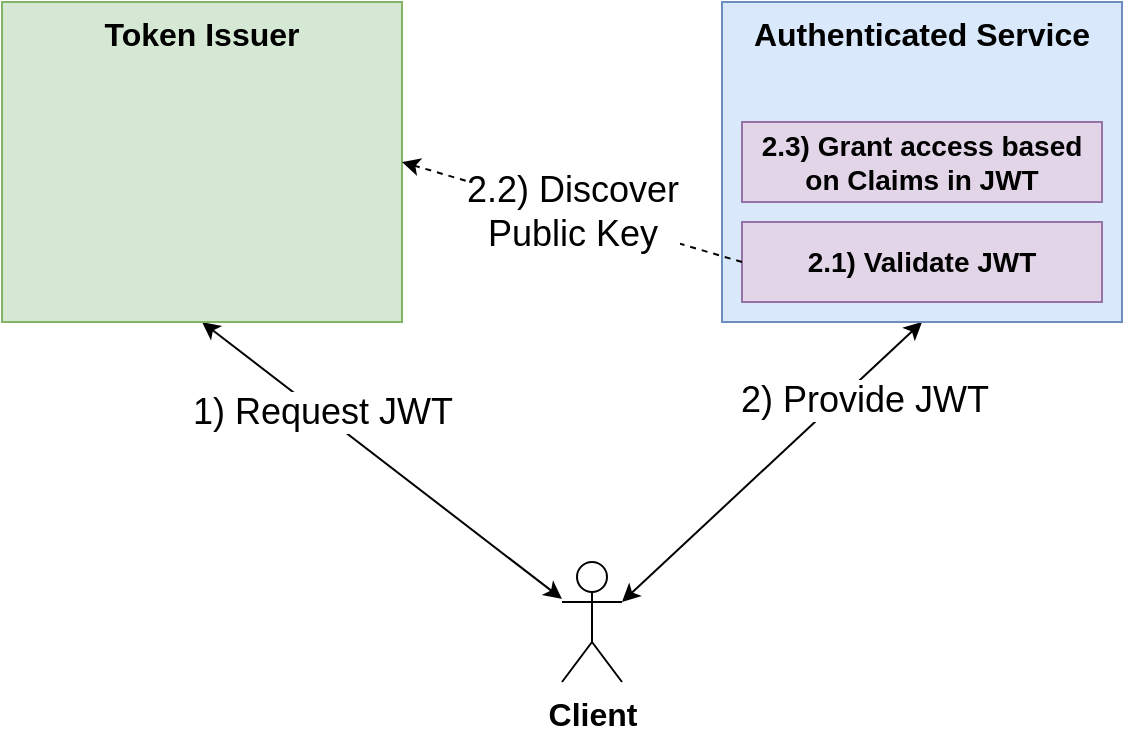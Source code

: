 <mxfile version="12.3.3" type="device" pages="1"><diagram id="t4lrN9EGlJZEijdn2GuO" name="Page-1"><mxGraphModel dx="1382" dy="808" grid="1" gridSize="10" guides="1" tooltips="1" connect="1" arrows="1" fold="1" page="1" pageScale="1" pageWidth="1169" pageHeight="827" math="0" shadow="0"><root><mxCell id="0"/><mxCell id="1" parent="0"/><mxCell id="8ZdxpyQVvS5LYIwaZjLs-3" value="Client" style="shape=umlActor;verticalLabelPosition=bottom;labelBackgroundColor=#ffffff;verticalAlign=top;html=1;outlineConnect=0;fontSize=16;fontStyle=1" vertex="1" parent="1"><mxGeometry x="320" y="440" width="30" height="60" as="geometry"/></mxCell><mxCell id="8ZdxpyQVvS5LYIwaZjLs-8" value="" style="endArrow=classic;startArrow=classic;html=1;entryX=0.5;entryY=1;entryDx=0;entryDy=0;" edge="1" parent="1" source="8ZdxpyQVvS5LYIwaZjLs-3" target="8ZdxpyQVvS5LYIwaZjLs-17"><mxGeometry width="50" height="50" relative="1" as="geometry"><mxPoint x="180" y="590" as="sourcePoint"/><mxPoint x="230" y="540" as="targetPoint"/></mxGeometry></mxCell><mxCell id="8ZdxpyQVvS5LYIwaZjLs-10" value="1) Request JWT" style="text;html=1;align=center;verticalAlign=middle;resizable=0;points=[];;labelBackgroundColor=#ffffff;fontSize=18;" vertex="1" connectable="0" parent="8ZdxpyQVvS5LYIwaZjLs-8"><mxGeometry x="0.337" y="-1" relative="1" as="geometry"><mxPoint as="offset"/></mxGeometry></mxCell><mxCell id="8ZdxpyQVvS5LYIwaZjLs-9" value="" style="endArrow=classic;startArrow=classic;html=1;entryX=0.5;entryY=1;entryDx=0;entryDy=0;exitX=1;exitY=0.333;exitDx=0;exitDy=0;exitPerimeter=0;rounded=0;" edge="1" parent="1" source="8ZdxpyQVvS5LYIwaZjLs-3" target="8ZdxpyQVvS5LYIwaZjLs-16"><mxGeometry width="50" height="50" relative="1" as="geometry"><mxPoint x="180" y="590" as="sourcePoint"/><mxPoint x="540" y="360" as="targetPoint"/><Array as="points"/></mxGeometry></mxCell><mxCell id="8ZdxpyQVvS5LYIwaZjLs-11" value="2) Provide JWT" style="text;html=1;align=center;verticalAlign=middle;resizable=0;points=[];;labelBackgroundColor=#ffffff;fontSize=18;" vertex="1" connectable="0" parent="8ZdxpyQVvS5LYIwaZjLs-9"><mxGeometry x="0.692" y="2" relative="1" as="geometry"><mxPoint x="-5" y="19" as="offset"/></mxGeometry></mxCell><mxCell id="8ZdxpyQVvS5LYIwaZjLs-17" value="Token Issuer" style="rounded=0;whiteSpace=wrap;html=1;verticalAlign=top;fillColor=#d5e8d4;strokeColor=#82b366;fontSize=16;fontStyle=1" vertex="1" parent="1"><mxGeometry x="40" y="160" width="200" height="160" as="geometry"/></mxCell><mxCell id="8ZdxpyQVvS5LYIwaZjLs-18" value="" style="group;fillColor=#d5e8d4;strokeColor=#82b366;" vertex="1" connectable="0" parent="1"><mxGeometry x="400" y="160" width="200" height="160" as="geometry"/></mxCell><mxCell id="8ZdxpyQVvS5LYIwaZjLs-16" value="Authenticated Service" style="rounded=0;whiteSpace=wrap;html=1;verticalAlign=top;fillColor=#dae8fc;strokeColor=#6c8ebf;fontSize=16;fontStyle=1" vertex="1" parent="1"><mxGeometry x="400" y="160" width="200" height="160" as="geometry"/></mxCell><mxCell id="8ZdxpyQVvS5LYIwaZjLs-12" value="2.1) Validate JWT" style="rounded=0;whiteSpace=wrap;html=1;fillColor=#e1d5e7;strokeColor=#9673a6;fontSize=14;fontStyle=1" vertex="1" parent="1"><mxGeometry x="410" y="270" width="180" height="40" as="geometry"/></mxCell><mxCell id="8ZdxpyQVvS5LYIwaZjLs-15" value="2.3) Grant access based&lt;br style=&quot;font-size: 14px&quot;&gt;on Claims in JWT" style="rounded=0;whiteSpace=wrap;html=1;fillColor=#e1d5e7;strokeColor=#9673a6;fontSize=14;fontStyle=1" vertex="1" parent="1"><mxGeometry x="410" y="220" width="180" height="40" as="geometry"/></mxCell><mxCell id="8ZdxpyQVvS5LYIwaZjLs-13" value="2.2) Discover&lt;br style=&quot;font-size: 18px&quot;&gt;Public Key" style="endArrow=classic;html=1;entryX=1;entryY=0.5;entryDx=0;entryDy=0;exitX=0;exitY=0.5;exitDx=0;exitDy=0;dashed=1;fontSize=18;" edge="1" parent="1" source="8ZdxpyQVvS5LYIwaZjLs-12" target="8ZdxpyQVvS5LYIwaZjLs-17"><mxGeometry width="50" height="50" relative="1" as="geometry"><mxPoint x="180" y="590" as="sourcePoint"/><mxPoint x="280" y="260" as="targetPoint"/></mxGeometry></mxCell></root></mxGraphModel></diagram></mxfile>